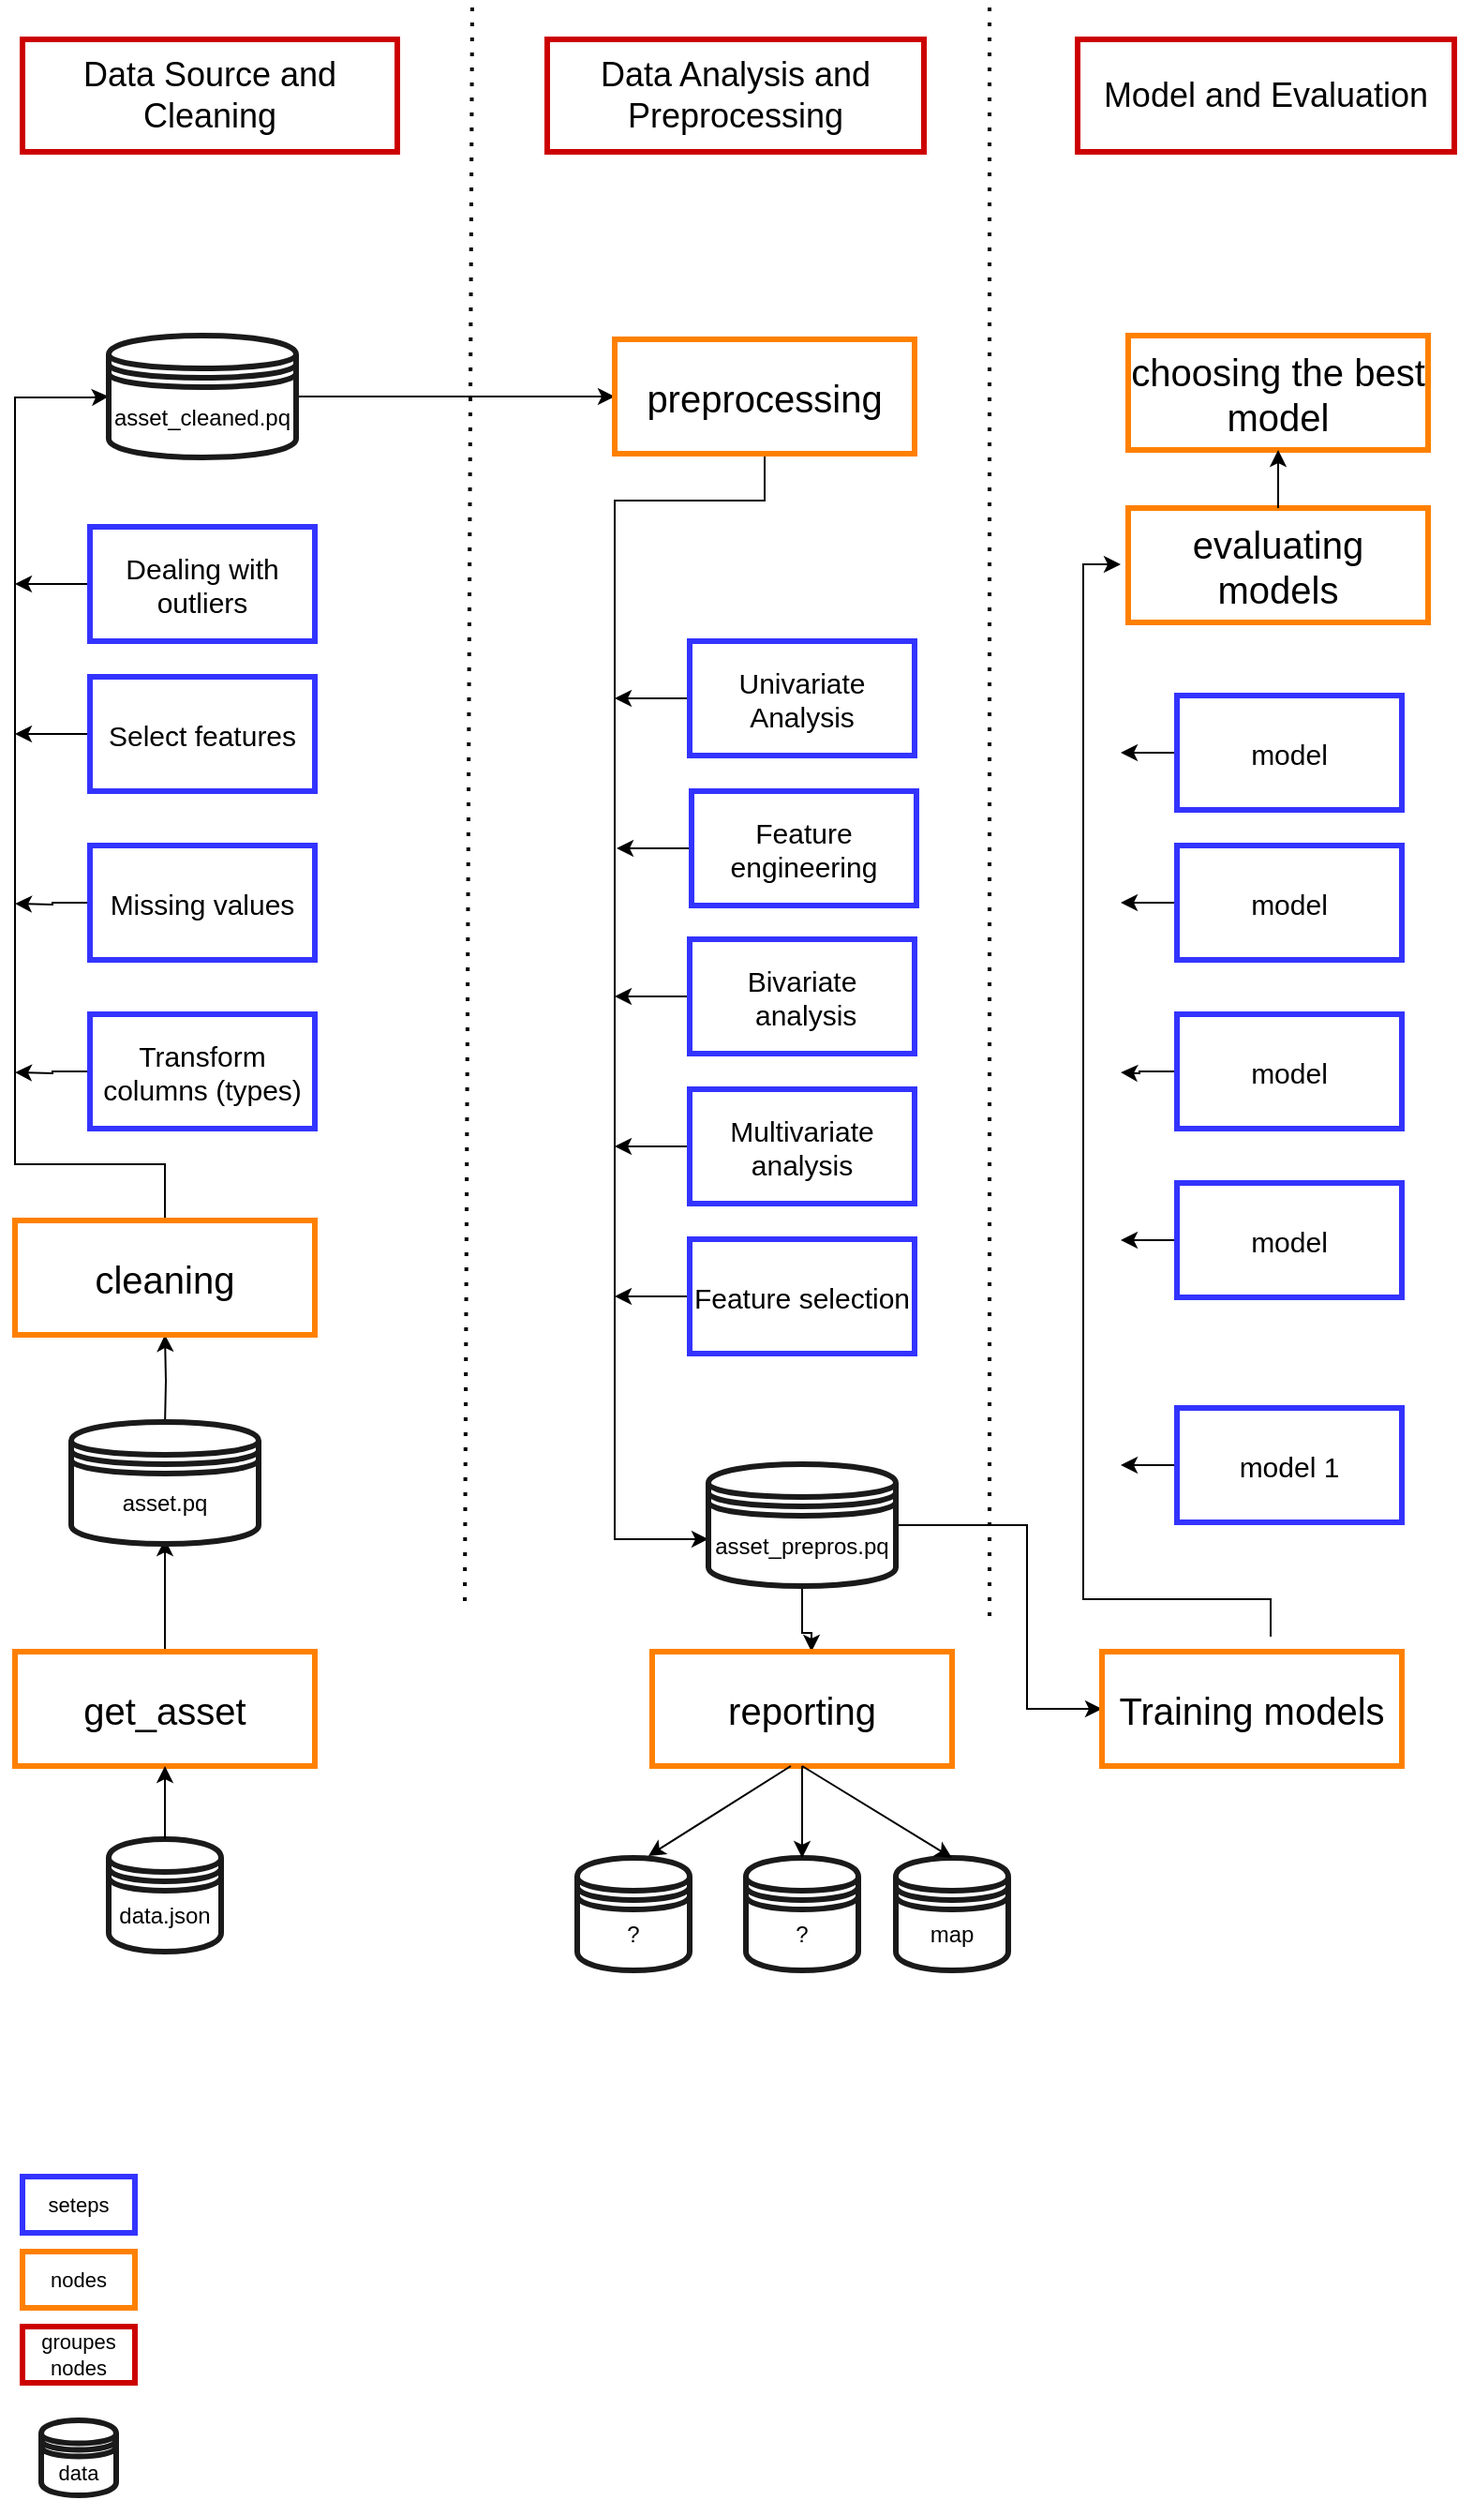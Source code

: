 <mxfile version="20.7.4" type="device"><diagram id="HNgkMd5quNZbqrSF69Dg" name="Page-1"><mxGraphModel dx="1194" dy="1966" grid="1" gridSize="10" guides="1" tooltips="1" connect="1" arrows="1" fold="1" page="1" pageScale="1" pageWidth="827" pageHeight="1169" math="0" shadow="0"><root><mxCell id="0"/><mxCell id="1" parent="0"/><mxCell id="lBm55lengBImEbmrOOUE-2" value="" style="endArrow=none;dashed=1;html=1;dashPattern=1 3;strokeWidth=2;rounded=0;" parent="1" edge="1"><mxGeometry width="50" height="50" relative="1" as="geometry"><mxPoint x="276" y="853" as="sourcePoint"/><mxPoint x="280" as="targetPoint"/></mxGeometry></mxCell><mxCell id="lBm55lengBImEbmrOOUE-3" value="" style="endArrow=none;dashed=1;html=1;dashPattern=1 3;strokeWidth=2;rounded=0;" parent="1" edge="1"><mxGeometry width="50" height="50" relative="1" as="geometry"><mxPoint x="556" y="861" as="sourcePoint"/><mxPoint x="556" as="targetPoint"/></mxGeometry></mxCell><mxCell id="lBm55lengBImEbmrOOUE-6" value="Data Source and Cleaning" style="rounded=0;whiteSpace=wrap;html=1;strokeWidth=3;strokeColor=#CC0000;fontSize=18;" parent="1" vertex="1"><mxGeometry x="40" y="20" width="200" height="60" as="geometry"/></mxCell><mxCell id="lBm55lengBImEbmrOOUE-7" value="Data Analysis and Preprocessing" style="rounded=0;whiteSpace=wrap;html=1;strokeWidth=3;strokeColor=#CC0000;fontSize=18;" parent="1" vertex="1"><mxGeometry x="320" y="20" width="201" height="60" as="geometry"/></mxCell><mxCell id="lBm55lengBImEbmrOOUE-9" value="Model and Evaluation" style="rounded=0;whiteSpace=wrap;html=1;strokeWidth=3;strokeColor=#CC0000;fontSize=18;" parent="1" vertex="1"><mxGeometry x="603" y="20" width="201" height="60" as="geometry"/></mxCell><mxCell id="lBm55lengBImEbmrOOUE-15" value="" style="edgeStyle=orthogonalEdgeStyle;rounded=0;orthogonalLoop=1;jettySize=auto;html=1;" parent="1" source="lBm55lengBImEbmrOOUE-10" edge="1"><mxGeometry relative="1" as="geometry"><mxPoint x="116" y="820" as="targetPoint"/></mxGeometry></mxCell><mxCell id="lBm55lengBImEbmrOOUE-10" value="get_asset" style="rounded=0;whiteSpace=wrap;html=1;strokeColor=#FF8000;strokeWidth=3;fontSize=20;" parent="1" vertex="1"><mxGeometry x="36" y="880" width="160" height="61" as="geometry"/></mxCell><mxCell id="lBm55lengBImEbmrOOUE-17" value="" style="edgeStyle=orthogonalEdgeStyle;rounded=0;orthogonalLoop=1;jettySize=auto;html=1;fontSize=20;" parent="1" target="lBm55lengBImEbmrOOUE-16" edge="1"><mxGeometry relative="1" as="geometry"><mxPoint x="116" y="760" as="sourcePoint"/></mxGeometry></mxCell><mxCell id="lBm55lengBImEbmrOOUE-12" value="data.json&lt;br&gt;" style="shape=datastore;whiteSpace=wrap;html=1;strokeColor=#1A1A1A;strokeWidth=3;" parent="1" vertex="1"><mxGeometry x="86" y="980" width="60" height="60" as="geometry"/></mxCell><mxCell id="lBm55lengBImEbmrOOUE-18" style="edgeStyle=orthogonalEdgeStyle;rounded=0;orthogonalLoop=1;jettySize=auto;html=1;fontSize=20;entryX=0;entryY=0.5;entryDx=0;entryDy=0;" parent="1" source="lBm55lengBImEbmrOOUE-16" target="lBm55lengBImEbmrOOUE-32" edge="1"><mxGeometry relative="1" as="geometry"><mxPoint x="86" y="240" as="targetPoint"/><Array as="points"><mxPoint x="116" y="620"/><mxPoint x="36" y="620"/><mxPoint x="36" y="211"/><mxPoint x="76" y="211"/></Array></mxGeometry></mxCell><mxCell id="lBm55lengBImEbmrOOUE-16" value="cleaning" style="rounded=0;whiteSpace=wrap;html=1;strokeColor=#FF8000;strokeWidth=3;fontSize=20;" parent="1" vertex="1"><mxGeometry x="36" y="650" width="160" height="61" as="geometry"/></mxCell><mxCell id="lBm55lengBImEbmrOOUE-28" style="edgeStyle=orthogonalEdgeStyle;rounded=0;orthogonalLoop=1;jettySize=auto;html=1;exitX=0;exitY=0.5;exitDx=0;exitDy=0;fontSize=15;" parent="1" source="lBm55lengBImEbmrOOUE-19" edge="1"><mxGeometry relative="1" as="geometry"><mxPoint x="36" y="571" as="targetPoint"/></mxGeometry></mxCell><mxCell id="lBm55lengBImEbmrOOUE-19" value="Transform columns (types)" style="rounded=0;whiteSpace=wrap;html=1;strokeColor=#3333FF;strokeWidth=3;fontSize=15;" parent="1" vertex="1"><mxGeometry x="76" y="540" width="120" height="61" as="geometry"/></mxCell><mxCell id="lBm55lengBImEbmrOOUE-29" style="edgeStyle=orthogonalEdgeStyle;rounded=0;orthogonalLoop=1;jettySize=auto;html=1;exitX=0;exitY=0.5;exitDx=0;exitDy=0;fontSize=15;" parent="1" source="lBm55lengBImEbmrOOUE-20" edge="1"><mxGeometry relative="1" as="geometry"><mxPoint x="36" y="481" as="targetPoint"/></mxGeometry></mxCell><mxCell id="lBm55lengBImEbmrOOUE-20" value="Missing values" style="rounded=0;whiteSpace=wrap;html=1;strokeColor=#3333FF;strokeWidth=3;fontSize=15;" parent="1" vertex="1"><mxGeometry x="76" y="450" width="120" height="61" as="geometry"/></mxCell><mxCell id="lBm55lengBImEbmrOOUE-30" style="edgeStyle=orthogonalEdgeStyle;rounded=0;orthogonalLoop=1;jettySize=auto;html=1;fontSize=15;" parent="1" source="lBm55lengBImEbmrOOUE-26" edge="1"><mxGeometry relative="1" as="geometry"><mxPoint x="36" y="390.5" as="targetPoint"/></mxGeometry></mxCell><mxCell id="lBm55lengBImEbmrOOUE-26" value="Select features" style="rounded=0;whiteSpace=wrap;html=1;strokeColor=#3333FF;strokeWidth=3;fontSize=15;" parent="1" vertex="1"><mxGeometry x="76" y="360" width="120" height="61" as="geometry"/></mxCell><mxCell id="lBm55lengBImEbmrOOUE-31" style="edgeStyle=orthogonalEdgeStyle;rounded=0;orthogonalLoop=1;jettySize=auto;html=1;fontSize=15;" parent="1" source="lBm55lengBImEbmrOOUE-27" edge="1"><mxGeometry relative="1" as="geometry"><mxPoint x="36" y="310.5" as="targetPoint"/></mxGeometry></mxCell><mxCell id="lBm55lengBImEbmrOOUE-27" value="Dealing with outliers" style="rounded=0;whiteSpace=wrap;html=1;strokeColor=#3333FF;strokeWidth=3;fontSize=15;" parent="1" vertex="1"><mxGeometry x="76" y="280" width="120" height="61" as="geometry"/></mxCell><mxCell id="lBm55lengBImEbmrOOUE-47" style="edgeStyle=orthogonalEdgeStyle;rounded=0;orthogonalLoop=1;jettySize=auto;html=1;entryX=0;entryY=0.5;entryDx=0;entryDy=0;fontSize=8;" parent="1" source="lBm55lengBImEbmrOOUE-32" target="lBm55lengBImEbmrOOUE-35" edge="1"><mxGeometry relative="1" as="geometry"/></mxCell><mxCell id="lBm55lengBImEbmrOOUE-32" value="asset_cleaned.pq" style="shape=datastore;whiteSpace=wrap;html=1;strokeColor=#1A1A1A;strokeWidth=3;align=center;" parent="1" vertex="1"><mxGeometry x="86" y="178" width="100" height="65" as="geometry"/></mxCell><mxCell id="lBm55lengBImEbmrOOUE-33" value="asset.pq" style="shape=datastore;whiteSpace=wrap;html=1;strokeColor=#1A1A1A;strokeWidth=3;align=center;" parent="1" vertex="1"><mxGeometry x="66" y="757.5" width="100" height="65" as="geometry"/></mxCell><mxCell id="lBm55lengBImEbmrOOUE-49" style="edgeStyle=orthogonalEdgeStyle;rounded=0;orthogonalLoop=1;jettySize=auto;html=1;fontSize=8;entryX=0;entryY=0.615;entryDx=0;entryDy=0;entryPerimeter=0;" parent="1" source="lBm55lengBImEbmrOOUE-35" target="lBm55lengBImEbmrOOUE-46" edge="1"><mxGeometry relative="1" as="geometry"><mxPoint x="356" y="670" as="targetPoint"/><Array as="points"><mxPoint x="436" y="266"/><mxPoint x="356" y="266"/><mxPoint x="356" y="820"/></Array></mxGeometry></mxCell><mxCell id="lBm55lengBImEbmrOOUE-35" value="preprocessing" style="rounded=0;whiteSpace=wrap;html=1;strokeColor=#FF8000;strokeWidth=3;fontSize=20;" parent="1" vertex="1"><mxGeometry x="356" y="180" width="160" height="61" as="geometry"/></mxCell><mxCell id="lBm55lengBImEbmrOOUE-45" style="edgeStyle=orthogonalEdgeStyle;rounded=0;orthogonalLoop=1;jettySize=auto;html=1;fontSize=8;" parent="1" source="lBm55lengBImEbmrOOUE-36" edge="1"><mxGeometry relative="1" as="geometry"><mxPoint x="356" y="610.5" as="targetPoint"/></mxGeometry></mxCell><mxCell id="lBm55lengBImEbmrOOUE-36" value="Multivariate analysis" style="rounded=0;whiteSpace=wrap;html=1;strokeColor=#3333FF;strokeWidth=3;fontSize=15;" parent="1" vertex="1"><mxGeometry x="396" y="580" width="120" height="61" as="geometry"/></mxCell><mxCell id="lBm55lengBImEbmrOOUE-44" style="edgeStyle=orthogonalEdgeStyle;rounded=0;orthogonalLoop=1;jettySize=auto;html=1;fontSize=8;" parent="1" source="lBm55lengBImEbmrOOUE-37" edge="1"><mxGeometry relative="1" as="geometry"><mxPoint x="356" y="530.5" as="targetPoint"/></mxGeometry></mxCell><mxCell id="lBm55lengBImEbmrOOUE-37" value="Bivariate&lt;br&gt;&amp;nbsp;analysis" style="rounded=0;whiteSpace=wrap;html=1;strokeColor=#3333FF;strokeWidth=3;fontSize=15;" parent="1" vertex="1"><mxGeometry x="396" y="500" width="120" height="61" as="geometry"/></mxCell><mxCell id="lBm55lengBImEbmrOOUE-43" style="edgeStyle=orthogonalEdgeStyle;rounded=0;orthogonalLoop=1;jettySize=auto;html=1;fontSize=8;" parent="1" source="lBm55lengBImEbmrOOUE-38" edge="1"><mxGeometry relative="1" as="geometry"><mxPoint x="357" y="451.5" as="targetPoint"/></mxGeometry></mxCell><mxCell id="lBm55lengBImEbmrOOUE-38" value="Feature engineering" style="rounded=0;whiteSpace=wrap;html=1;strokeColor=#3333FF;strokeWidth=3;fontSize=15;" parent="1" vertex="1"><mxGeometry x="397" y="421" width="120" height="61" as="geometry"/></mxCell><mxCell id="lBm55lengBImEbmrOOUE-42" style="edgeStyle=orthogonalEdgeStyle;rounded=0;orthogonalLoop=1;jettySize=auto;html=1;fontSize=8;" parent="1" source="lBm55lengBImEbmrOOUE-39" edge="1"><mxGeometry relative="1" as="geometry"><mxPoint x="356" y="371.5" as="targetPoint"/></mxGeometry></mxCell><mxCell id="lBm55lengBImEbmrOOUE-39" value="Univariate Analysis" style="rounded=0;whiteSpace=wrap;html=1;strokeColor=#3333FF;strokeWidth=3;fontSize=15;" parent="1" vertex="1"><mxGeometry x="396" y="341" width="120" height="61" as="geometry"/></mxCell><mxCell id="lBm55lengBImEbmrOOUE-60" style="edgeStyle=orthogonalEdgeStyle;rounded=0;orthogonalLoop=1;jettySize=auto;html=1;entryX=0.5;entryY=0;entryDx=0;entryDy=0;fontSize=8;fontColor=#FF8000;" parent="1" source="lBm55lengBImEbmrOOUE-46" edge="1"><mxGeometry relative="1" as="geometry"><mxPoint x="461" y="880" as="targetPoint"/><Array as="points"><mxPoint x="456" y="870"/><mxPoint x="461" y="870"/></Array></mxGeometry></mxCell><mxCell id="lBm55lengBImEbmrOOUE-84" style="edgeStyle=orthogonalEdgeStyle;rounded=0;orthogonalLoop=1;jettySize=auto;html=1;entryX=0;entryY=0.5;entryDx=0;entryDy=0;fontSize=8;fontColor=#FF8000;" parent="1" source="lBm55lengBImEbmrOOUE-46" target="lBm55lengBImEbmrOOUE-82" edge="1"><mxGeometry relative="1" as="geometry"><Array as="points"><mxPoint x="576" y="813"/><mxPoint x="576" y="911"/></Array></mxGeometry></mxCell><mxCell id="lBm55lengBImEbmrOOUE-46" value="asset_prepros.pq" style="shape=datastore;whiteSpace=wrap;html=1;strokeColor=#1A1A1A;strokeWidth=3;align=center;" parent="1" vertex="1"><mxGeometry x="406" y="780" width="100" height="65" as="geometry"/></mxCell><mxCell id="lBm55lengBImEbmrOOUE-53" style="edgeStyle=orthogonalEdgeStyle;rounded=0;orthogonalLoop=1;jettySize=auto;html=1;fontSize=8;" parent="1" source="lBm55lengBImEbmrOOUE-50" edge="1"><mxGeometry relative="1" as="geometry"><mxPoint x="356" y="690.5" as="targetPoint"/></mxGeometry></mxCell><mxCell id="lBm55lengBImEbmrOOUE-50" value="Feature selection" style="rounded=0;whiteSpace=wrap;html=1;strokeColor=#3333FF;strokeWidth=3;fontSize=15;" parent="1" vertex="1"><mxGeometry x="396" y="660" width="120" height="61" as="geometry"/></mxCell><mxCell id="lBm55lengBImEbmrOOUE-73" value="map" style="shape=datastore;whiteSpace=wrap;html=1;strokeColor=#1A1A1A;strokeWidth=3;" parent="1" vertex="1"><mxGeometry x="506" y="990" width="60" height="60" as="geometry"/></mxCell><mxCell id="lBm55lengBImEbmrOOUE-74" value="?" style="shape=datastore;whiteSpace=wrap;html=1;strokeColor=#1A1A1A;strokeWidth=3;" parent="1" vertex="1"><mxGeometry x="426" y="990" width="60" height="60" as="geometry"/></mxCell><mxCell id="lBm55lengBImEbmrOOUE-75" value="?" style="shape=datastore;whiteSpace=wrap;html=1;strokeColor=#1A1A1A;strokeWidth=3;" parent="1" vertex="1"><mxGeometry x="336" y="990" width="60" height="60" as="geometry"/></mxCell><mxCell id="lBm55lengBImEbmrOOUE-77" value="reporting" style="rounded=0;whiteSpace=wrap;html=1;strokeColor=#FF8000;strokeWidth=3;fontSize=20;" parent="1" vertex="1"><mxGeometry x="376" y="880" width="160" height="61" as="geometry"/></mxCell><mxCell id="lBm55lengBImEbmrOOUE-79" value="" style="endArrow=classic;html=1;rounded=0;fontSize=8;fontColor=#FF8000;entryX=0.633;entryY=-0.017;entryDx=0;entryDy=0;entryPerimeter=0;" parent="1" target="lBm55lengBImEbmrOOUE-75" edge="1"><mxGeometry width="50" height="50" relative="1" as="geometry"><mxPoint x="450" y="941" as="sourcePoint"/><mxPoint x="410" y="991" as="targetPoint"/></mxGeometry></mxCell><mxCell id="lBm55lengBImEbmrOOUE-80" value="" style="endArrow=classic;html=1;rounded=0;fontSize=8;fontColor=#FF8000;entryX=0.5;entryY=0;entryDx=0;entryDy=0;exitX=0.5;exitY=1;exitDx=0;exitDy=0;" parent="1" source="lBm55lengBImEbmrOOUE-77" target="lBm55lengBImEbmrOOUE-74" edge="1"><mxGeometry width="50" height="50" relative="1" as="geometry"><mxPoint x="460" y="951" as="sourcePoint"/><mxPoint x="383.98" y="968.98" as="targetPoint"/></mxGeometry></mxCell><mxCell id="lBm55lengBImEbmrOOUE-81" value="" style="endArrow=classic;html=1;rounded=0;fontSize=8;fontColor=#FF8000;exitX=0.5;exitY=1;exitDx=0;exitDy=0;" parent="1" source="lBm55lengBImEbmrOOUE-77" edge="1"><mxGeometry width="50" height="50" relative="1" as="geometry"><mxPoint x="466" y="970" as="sourcePoint"/><mxPoint x="536" y="990" as="targetPoint"/><Array as="points"><mxPoint x="536" y="990"/></Array></mxGeometry></mxCell><mxCell id="lBm55lengBImEbmrOOUE-92" style="edgeStyle=orthogonalEdgeStyle;rounded=0;orthogonalLoop=1;jettySize=auto;html=1;fontSize=8;fontColor=#FF8000;" parent="1" edge="1"><mxGeometry relative="1" as="geometry"><mxPoint x="626" y="300" as="targetPoint"/><mxPoint x="706" y="872" as="sourcePoint"/><Array as="points"><mxPoint x="706" y="852"/><mxPoint x="606" y="852"/><mxPoint x="606" y="300"/></Array></mxGeometry></mxCell><mxCell id="lBm55lengBImEbmrOOUE-82" value="Training models" style="rounded=0;whiteSpace=wrap;html=1;strokeColor=#FF8000;strokeWidth=3;fontSize=20;" parent="1" vertex="1"><mxGeometry x="616" y="880" width="160" height="61" as="geometry"/></mxCell><mxCell id="lBm55lengBImEbmrOOUE-107" style="edgeStyle=orthogonalEdgeStyle;rounded=0;orthogonalLoop=1;jettySize=auto;html=1;fontSize=8;fontColor=#FF8000;" parent="1" source="lBm55lengBImEbmrOOUE-86" edge="1"><mxGeometry relative="1" as="geometry"><mxPoint x="626" y="660.5" as="targetPoint"/></mxGeometry></mxCell><mxCell id="lBm55lengBImEbmrOOUE-86" value="model" style="rounded=0;whiteSpace=wrap;html=1;strokeColor=#3333FF;strokeWidth=3;fontSize=15;" parent="1" vertex="1"><mxGeometry x="656" y="630" width="120" height="61" as="geometry"/></mxCell><mxCell id="lBm55lengBImEbmrOOUE-106" style="edgeStyle=orthogonalEdgeStyle;rounded=0;orthogonalLoop=1;jettySize=auto;html=1;fontSize=8;fontColor=#FF8000;" parent="1" source="lBm55lengBImEbmrOOUE-87" edge="1"><mxGeometry relative="1" as="geometry"><mxPoint x="626" y="571" as="targetPoint"/></mxGeometry></mxCell><mxCell id="lBm55lengBImEbmrOOUE-87" value="model" style="rounded=0;whiteSpace=wrap;html=1;strokeColor=#3333FF;strokeWidth=3;fontSize=15;" parent="1" vertex="1"><mxGeometry x="656" y="540" width="120" height="61" as="geometry"/></mxCell><mxCell id="lBm55lengBImEbmrOOUE-105" style="edgeStyle=orthogonalEdgeStyle;rounded=0;orthogonalLoop=1;jettySize=auto;html=1;fontSize=8;fontColor=#FF8000;" parent="1" source="lBm55lengBImEbmrOOUE-88" edge="1"><mxGeometry relative="1" as="geometry"><mxPoint x="626" y="480.5" as="targetPoint"/></mxGeometry></mxCell><mxCell id="lBm55lengBImEbmrOOUE-88" value="model" style="rounded=0;whiteSpace=wrap;html=1;strokeColor=#3333FF;strokeWidth=3;fontSize=15;" parent="1" vertex="1"><mxGeometry x="656" y="450" width="120" height="61" as="geometry"/></mxCell><mxCell id="lBm55lengBImEbmrOOUE-104" style="edgeStyle=orthogonalEdgeStyle;rounded=0;orthogonalLoop=1;jettySize=auto;html=1;fontSize=8;fontColor=#FF8000;" parent="1" source="lBm55lengBImEbmrOOUE-89" edge="1"><mxGeometry relative="1" as="geometry"><mxPoint x="626" y="400.5" as="targetPoint"/></mxGeometry></mxCell><mxCell id="lBm55lengBImEbmrOOUE-89" value="model" style="rounded=0;whiteSpace=wrap;html=1;strokeColor=#3333FF;strokeWidth=3;fontSize=15;" parent="1" vertex="1"><mxGeometry x="656" y="370" width="120" height="61" as="geometry"/></mxCell><mxCell id="lBm55lengBImEbmrOOUE-108" style="edgeStyle=orthogonalEdgeStyle;rounded=0;orthogonalLoop=1;jettySize=auto;html=1;fontSize=8;fontColor=#FF8000;" parent="1" source="lBm55lengBImEbmrOOUE-90" edge="1"><mxGeometry relative="1" as="geometry"><mxPoint x="626" y="780.5" as="targetPoint"/></mxGeometry></mxCell><mxCell id="lBm55lengBImEbmrOOUE-90" value="model 1" style="rounded=0;whiteSpace=wrap;html=1;strokeColor=#3333FF;strokeWidth=3;fontSize=15;" parent="1" vertex="1"><mxGeometry x="656" y="750" width="120" height="61" as="geometry"/></mxCell><mxCell id="lBm55lengBImEbmrOOUE-98" value="evaluating models" style="rounded=0;whiteSpace=wrap;html=1;strokeColor=#FF8000;strokeWidth=3;fontSize=20;" parent="1" vertex="1"><mxGeometry x="630" y="270" width="160" height="61" as="geometry"/></mxCell><mxCell id="lBm55lengBImEbmrOOUE-100" value="choosing the&amp;nbsp;best model" style="rounded=0;whiteSpace=wrap;html=1;strokeColor=#FF8000;strokeWidth=3;fontSize=20;" parent="1" vertex="1"><mxGeometry x="630" y="178" width="160" height="61" as="geometry"/></mxCell><mxCell id="lBm55lengBImEbmrOOUE-102" value="" style="endArrow=classic;html=1;rounded=0;fontSize=8;fontColor=#FF8000;exitX=0.5;exitY=0;exitDx=0;exitDy=0;entryX=0.5;entryY=1;entryDx=0;entryDy=0;" parent="1" source="lBm55lengBImEbmrOOUE-98" target="lBm55lengBImEbmrOOUE-100" edge="1"><mxGeometry width="50" height="50" relative="1" as="geometry"><mxPoint x="316" y="320" as="sourcePoint"/><mxPoint x="366" y="270" as="targetPoint"/></mxGeometry></mxCell><mxCell id="lBm55lengBImEbmrOOUE-103" value="" style="endArrow=classic;html=1;rounded=0;fontSize=8;fontColor=#FF8000;exitX=0.5;exitY=0;exitDx=0;exitDy=0;entryX=0.5;entryY=1;entryDx=0;entryDy=0;" parent="1" source="lBm55lengBImEbmrOOUE-12" target="lBm55lengBImEbmrOOUE-10" edge="1"><mxGeometry width="50" height="50" relative="1" as="geometry"><mxPoint x="316" y="920" as="sourcePoint"/><mxPoint x="366" y="870" as="targetPoint"/></mxGeometry></mxCell><mxCell id="lBm55lengBImEbmrOOUE-109" value="groupes nodes" style="rounded=0;whiteSpace=wrap;html=1;strokeWidth=3;strokeColor=#CC0000;fontSize=11;" parent="1" vertex="1"><mxGeometry x="40" y="1240" width="60" height="30" as="geometry"/></mxCell><mxCell id="lBm55lengBImEbmrOOUE-110" value="nodes" style="rounded=0;whiteSpace=wrap;html=1;strokeColor=#FF8000;strokeWidth=3;fontSize=11;" parent="1" vertex="1"><mxGeometry x="40" y="1200" width="60" height="30" as="geometry"/></mxCell><mxCell id="lBm55lengBImEbmrOOUE-111" value="seteps" style="rounded=0;whiteSpace=wrap;html=1;strokeColor=#3333FF;strokeWidth=3;fontSize=11;" parent="1" vertex="1"><mxGeometry x="40" y="1160" width="60" height="30" as="geometry"/></mxCell><mxCell id="lBm55lengBImEbmrOOUE-112" value="data" style="shape=datastore;whiteSpace=wrap;html=1;strokeColor=#1A1A1A;strokeWidth=3;align=center;fontSize=11;" parent="1" vertex="1"><mxGeometry x="50" y="1290" width="40" height="40" as="geometry"/></mxCell></root></mxGraphModel></diagram></mxfile>